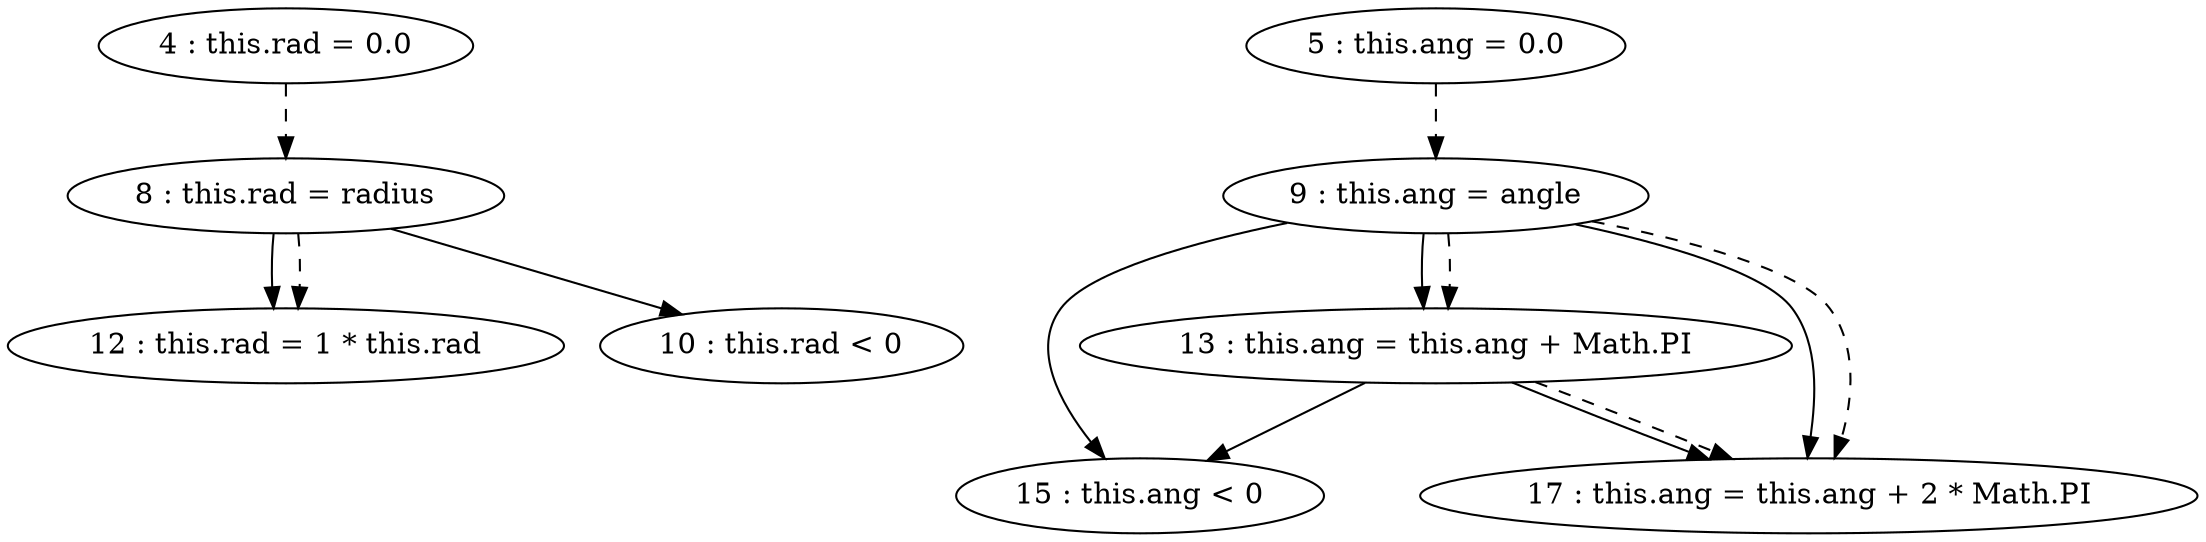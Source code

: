 digraph G {
"4 : this.rad = 0.0"
"4 : this.rad = 0.0" -> "8 : this.rad = radius" [style=dashed]
"5 : this.ang = 0.0"
"5 : this.ang = 0.0" -> "9 : this.ang = angle" [style=dashed]
"8 : this.rad = radius"
"8 : this.rad = radius" -> "12 : this.rad = 1 * this.rad"
"8 : this.rad = radius" -> "10 : this.rad < 0"
"8 : this.rad = radius" -> "12 : this.rad = 1 * this.rad" [style=dashed]
"9 : this.ang = angle"
"9 : this.ang = angle" -> "13 : this.ang = this.ang + Math.PI"
"9 : this.ang = angle" -> "15 : this.ang < 0"
"9 : this.ang = angle" -> "17 : this.ang = this.ang + 2 * Math.PI"
"9 : this.ang = angle" -> "13 : this.ang = this.ang + Math.PI" [style=dashed]
"9 : this.ang = angle" -> "17 : this.ang = this.ang + 2 * Math.PI" [style=dashed]
"10 : this.rad < 0"
"12 : this.rad = 1 * this.rad"
"13 : this.ang = this.ang + Math.PI"
"13 : this.ang = this.ang + Math.PI" -> "15 : this.ang < 0"
"13 : this.ang = this.ang + Math.PI" -> "17 : this.ang = this.ang + 2 * Math.PI"
"13 : this.ang = this.ang + Math.PI" -> "17 : this.ang = this.ang + 2 * Math.PI" [style=dashed]
"15 : this.ang < 0"
"17 : this.ang = this.ang + 2 * Math.PI"
}